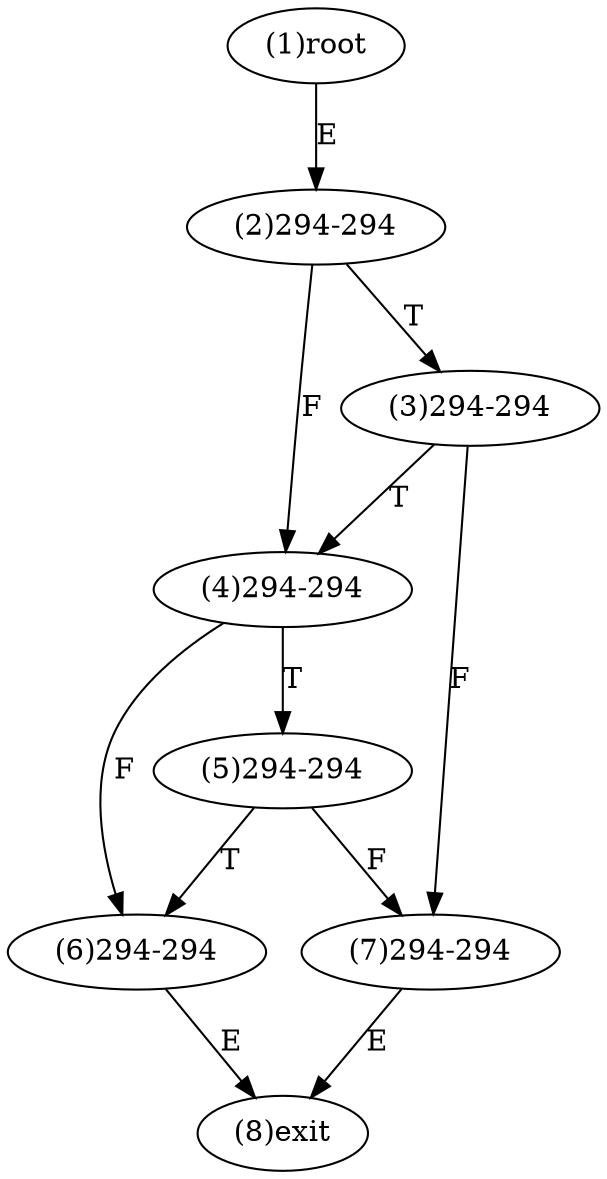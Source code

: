 digraph "" { 
1[ label="(1)root"];
2[ label="(2)294-294"];
3[ label="(3)294-294"];
4[ label="(4)294-294"];
5[ label="(5)294-294"];
6[ label="(6)294-294"];
7[ label="(7)294-294"];
8[ label="(8)exit"];
1->2[ label="E"];
2->4[ label="F"];
2->3[ label="T"];
3->7[ label="F"];
3->4[ label="T"];
4->6[ label="F"];
4->5[ label="T"];
5->7[ label="F"];
5->6[ label="T"];
6->8[ label="E"];
7->8[ label="E"];
}